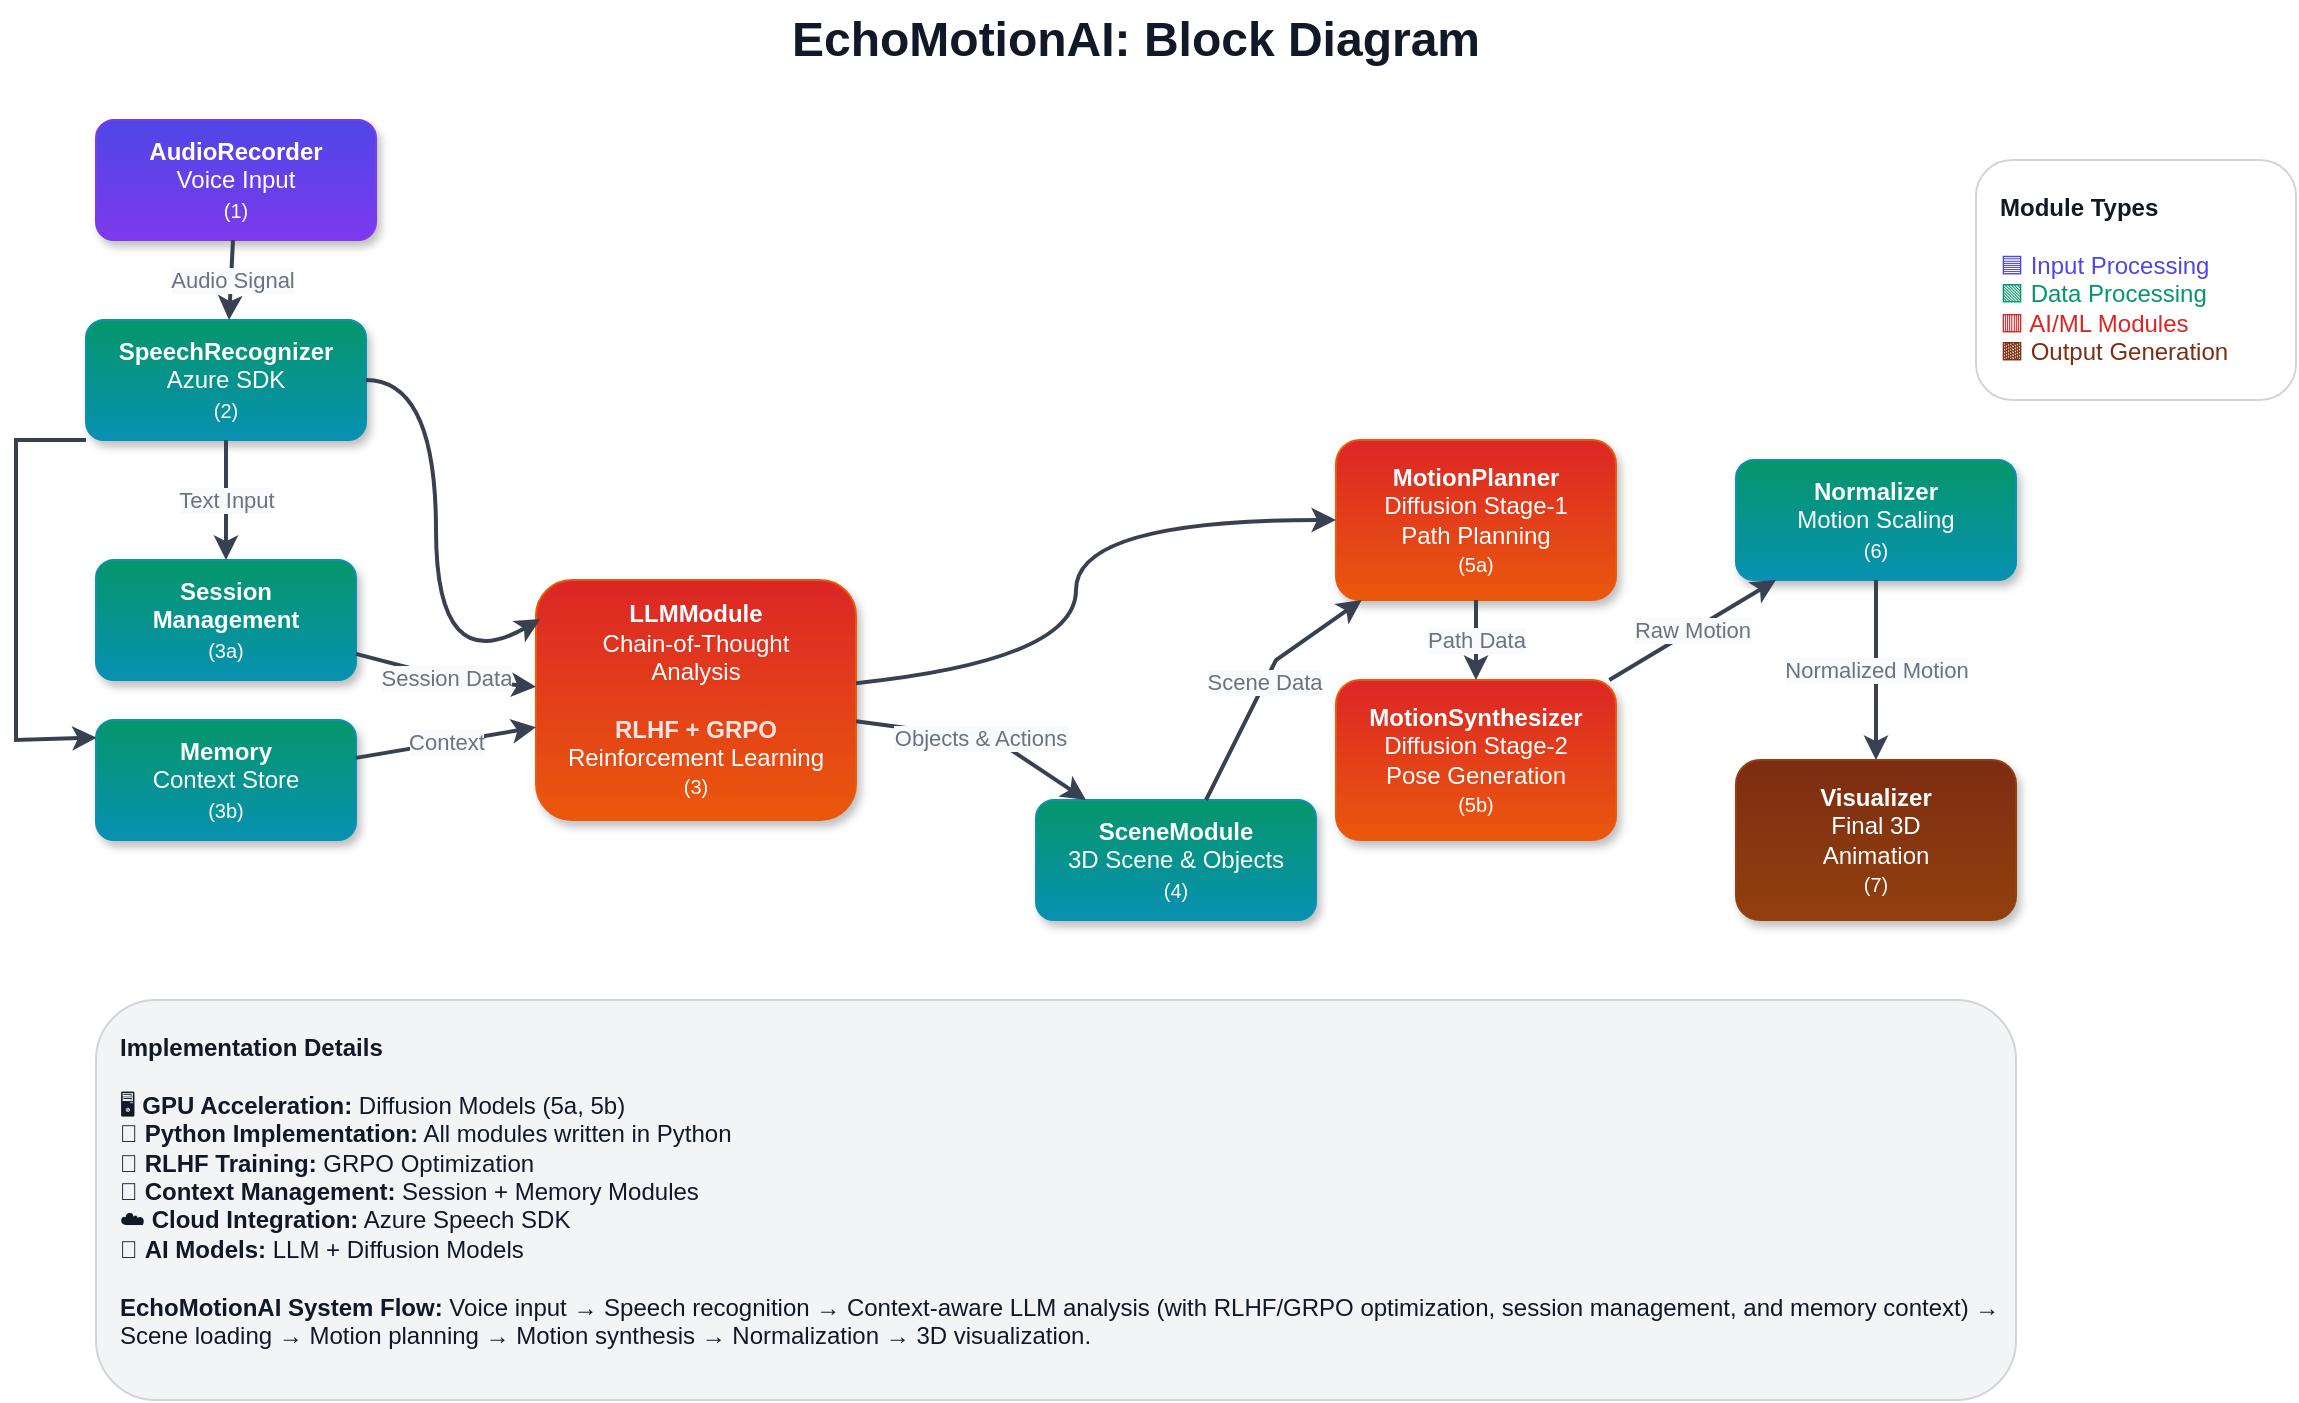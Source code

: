 <mxfile>
    <diagram name="EchoMotionAI" id="echo-motion-ai">
        <mxGraphModel dx="1258" dy="1126" grid="1" gridSize="10" guides="1" tooltips="1" connect="1" arrows="1" fold="1" page="1" pageScale="1" pageWidth="1200" pageHeight="800" math="0" shadow="0">
            <root>
                <mxCell id="0"/>
                <mxCell id="1" parent="0"/>
                <mxCell id="title" value="EchoMotionAI: Block Diagram" style="text;html=1;strokeColor=none;fillColor=none;align=center;verticalAlign=middle;whiteSpace=wrap;rounded=0;fontSize=24;fontStyle=1;fontColor=#111827;" parent="1" vertex="1">
                    <mxGeometry x="300" y="20" width="600" height="40" as="geometry"/>
                </mxCell>
                <mxCell id="audio-recorder" value="&lt;div&gt;&lt;b&gt;AudioRecorder&lt;/b&gt;&lt;/div&gt;&lt;div&gt;Voice Input&lt;/div&gt;&lt;div&gt;&lt;font size=&quot;1&quot;&gt;(1)&lt;/font&gt;&lt;/div&gt;" style="rounded=1;whiteSpace=wrap;html=1;fillColor=#4F46E5;strokeColor=#7C3AED;fontColor=#FFFFFF;gradientColor=#7C3AED;shadow=1;" parent="1" vertex="1">
                    <mxGeometry x="80" y="80" width="140" height="60" as="geometry"/>
                </mxCell>
                <mxCell id="speech-recognizer" value="&lt;div&gt;&lt;b&gt;SpeechRecognizer&lt;/b&gt;&lt;/div&gt;&lt;div&gt;Azure SDK&lt;/div&gt;&lt;div&gt;&lt;font size=&quot;1&quot;&gt;(2)&lt;/font&gt;&lt;/div&gt;" style="rounded=1;whiteSpace=wrap;html=1;fillColor=#059669;strokeColor=#0891B2;fontColor=#FFFFFF;gradientColor=#0891B2;shadow=1;" parent="1" vertex="1">
                    <mxGeometry x="75" y="180" width="140" height="60" as="geometry"/>
                </mxCell>
                <mxCell id="session-management" value="&lt;div&gt;&lt;b&gt;Session&lt;/b&gt;&lt;/div&gt;&lt;div&gt;&lt;b&gt;Management&lt;/b&gt;&lt;/div&gt;&lt;div&gt;&lt;font size=&quot;1&quot;&gt;(3a)&lt;/font&gt;&lt;/div&gt;" style="rounded=1;whiteSpace=wrap;html=1;fillColor=#059669;strokeColor=#0891B2;fontColor=#FFFFFF;gradientColor=#0891B2;shadow=1;" parent="1" vertex="1">
                    <mxGeometry x="80" y="300" width="130" height="60" as="geometry"/>
                </mxCell>
                <mxCell id="memory" value="&lt;div&gt;&lt;b&gt;Memory&lt;/b&gt;&lt;/div&gt;&lt;div&gt;Context Store&lt;/div&gt;&lt;div&gt;&lt;font size=&quot;1&quot;&gt;(3b)&lt;/font&gt;&lt;/div&gt;" style="rounded=1;whiteSpace=wrap;html=1;fillColor=#059669;strokeColor=#0891B2;fontColor=#FFFFFF;gradientColor=#0891B2;shadow=1;" parent="1" vertex="1">
                    <mxGeometry x="80" y="380" width="130" height="60" as="geometry"/>
                </mxCell>
                <mxCell id="llm-module" value="&lt;div&gt;&lt;b&gt;LLMModule&lt;/b&gt;&lt;/div&gt;&lt;div&gt;Chain-of-Thought&lt;/div&gt;&lt;div&gt;Analysis&lt;/div&gt;&lt;div&gt;&lt;br&gt;&lt;/div&gt;&lt;div&gt;&lt;b style=&quot;color: rgb(255, 228, 225);&quot;&gt;RLHF + GRPO&lt;/b&gt;&lt;/div&gt;&lt;div&gt;Reinforcement Learning&lt;/div&gt;&lt;div&gt;&lt;font size=&quot;1&quot;&gt;(3)&lt;/font&gt;&lt;/div&gt;" style="rounded=1;whiteSpace=wrap;html=1;fillColor=#DC2626;strokeColor=#EA580C;fontColor=#FFFFFF;gradientColor=#EA580C;shadow=1;" parent="1" vertex="1">
                    <mxGeometry x="300" y="310" width="160" height="120" as="geometry"/>
                </mxCell>
                <mxCell id="scene-module" value="&lt;div&gt;&lt;b&gt;SceneModule&lt;/b&gt;&lt;/div&gt;&lt;div&gt;3D Scene &amp;amp; Objects&lt;/div&gt;&lt;div&gt;&lt;font size=&quot;1&quot;&gt;(4)&lt;/font&gt;&lt;/div&gt;" style="rounded=1;whiteSpace=wrap;html=1;fillColor=#059669;strokeColor=#0891B2;fontColor=#FFFFFF;gradientColor=#0891B2;shadow=1;" parent="1" vertex="1">
                    <mxGeometry x="550" y="420" width="140" height="60" as="geometry"/>
                </mxCell>
                <mxCell id="motion-planner" value="&lt;div&gt;&lt;b&gt;MotionPlanner&lt;/b&gt;&lt;/div&gt;&lt;div&gt;Diffusion Stage-1&lt;/div&gt;&lt;div&gt;Path Planning&lt;/div&gt;&lt;div&gt;&lt;font size=&quot;1&quot;&gt;(5a)&lt;/font&gt;&lt;/div&gt;" style="rounded=1;whiteSpace=wrap;html=1;fillColor=#DC2626;strokeColor=#EA580C;fontColor=#FFFFFF;gradientColor=#EA580C;shadow=1;" parent="1" vertex="1">
                    <mxGeometry x="700" y="240" width="140" height="80" as="geometry"/>
                </mxCell>
                <mxCell id="motion-synthesizer" value="&lt;div&gt;&lt;b&gt;MotionSynthesizer&lt;/b&gt;&lt;/div&gt;&lt;div&gt;Diffusion Stage-2&lt;/div&gt;&lt;div&gt;Pose Generation&lt;/div&gt;&lt;div&gt;&lt;font size=&quot;1&quot;&gt;(5b)&lt;/font&gt;&lt;/div&gt;" style="rounded=1;whiteSpace=wrap;html=1;fillColor=#DC2626;strokeColor=#EA580C;fontColor=#FFFFFF;gradientColor=#EA580C;shadow=1;" parent="1" vertex="1">
                    <mxGeometry x="700" y="360" width="140" height="80" as="geometry"/>
                </mxCell>
                <mxCell id="normalizer" value="&lt;div&gt;&lt;b&gt;Normalizer&lt;/b&gt;&lt;/div&gt;&lt;div&gt;Motion Scaling&lt;/div&gt;&lt;div&gt;&lt;font size=&quot;1&quot;&gt;(6)&lt;/font&gt;&lt;/div&gt;" style="rounded=1;whiteSpace=wrap;html=1;fillColor=#059669;strokeColor=#0891B2;fontColor=#FFFFFF;gradientColor=#0891B2;shadow=1;" parent="1" vertex="1">
                    <mxGeometry x="900" y="250" width="140" height="60" as="geometry"/>
                </mxCell>
                <mxCell id="visualizer" value="&lt;div&gt;&lt;b&gt;Visualizer&lt;/b&gt;&lt;/div&gt;&lt;div&gt;Final 3D&lt;/div&gt;&lt;div&gt;Animation&lt;/div&gt;&lt;div&gt;&lt;font size=&quot;1&quot;&gt;(7)&lt;/font&gt;&lt;/div&gt;" style="rounded=1;whiteSpace=wrap;html=1;fillColor=#7C2D12;strokeColor=#92400E;fontColor=#FFFFFF;gradientColor=#92400E;shadow=1;" parent="1" vertex="1">
                    <mxGeometry x="900" y="400" width="140" height="80" as="geometry"/>
                </mxCell>
                <mxCell id="arrow-1-2" value="Audio Signal" style="endArrow=classic;html=1;rounded=0;strokeWidth=2;strokeColor=#374151;labelBackgroundColor=#F9FAFB;fontColor=#6B7280;" parent="1" source="audio-recorder" target="speech-recognizer" edge="1">
                    <mxGeometry width="50" height="50" relative="1" as="geometry">
                        <mxPoint x="150" y="140" as="sourcePoint"/>
                        <mxPoint x="150" y="180" as="targetPoint"/>
                    </mxGeometry>
                </mxCell>
                <mxCell id="arrow-2-3a" value="Text Input" style="endArrow=classic;html=1;rounded=0;strokeWidth=2;strokeColor=#374151;labelBackgroundColor=#F9FAFB;fontColor=#6B7280;" parent="1" source="speech-recognizer" target="session-management" edge="1">
                    <mxGeometry width="50" height="50" relative="1" as="geometry">
                        <mxPoint x="150" y="240" as="sourcePoint"/>
                        <mxPoint x="150" y="300" as="targetPoint"/>
                    </mxGeometry>
                </mxCell>
                <mxCell id="arrow-2-3b" value="" style="endArrow=classic;html=1;rounded=0;strokeWidth=2;strokeColor=#374151;exitX=0;exitY=1;exitDx=0;exitDy=0;entryX=0.003;entryY=0.147;entryDx=0;entryDy=0;entryPerimeter=0;" parent="1" source="speech-recognizer" target="memory" edge="1">
                    <mxGeometry width="50" height="50" relative="1" as="geometry">
                        <mxPoint x="150" y="240" as="sourcePoint"/>
                        <mxPoint x="150" y="390" as="targetPoint"/>
                        <Array as="points">
                            <mxPoint x="40" y="240"/>
                            <mxPoint x="40" y="390"/>
                        </Array>
                    </mxGeometry>
                </mxCell>
                <mxCell id="arrow-3a-3" value="Session Data" style="endArrow=classic;html=1;rounded=0;strokeWidth=2;strokeColor=#374151;labelBackgroundColor=#F9FAFB;fontColor=#6B7280;" parent="1" source="session-management" target="llm-module" edge="1">
                    <mxGeometry width="50" height="50" relative="1" as="geometry">
                        <mxPoint x="210" y="330" as="sourcePoint"/>
                        <mxPoint x="280" y="360" as="targetPoint"/>
                        <Array as="points">
                            <mxPoint x="260" y="360"/>
                        </Array>
                    </mxGeometry>
                </mxCell>
                <mxCell id="arrow-3b-3" value="Context" style="endArrow=classic;html=1;rounded=0;strokeWidth=2;strokeColor=#374151;labelBackgroundColor=#F9FAFB;fontColor=#6B7280;" parent="1" source="memory" target="llm-module" edge="1">
                    <mxGeometry width="50" height="50" relative="1" as="geometry">
                        <mxPoint x="210" y="420" as="sourcePoint"/>
                        <mxPoint x="280" y="400" as="targetPoint"/>
                    </mxGeometry>
                </mxCell>
                <mxCell id="arrow-2-3" value="" style="endArrow=classic;html=1;rounded=0;strokeWidth=2;strokeColor=#374151;curved=1;entryX=0.013;entryY=0.163;entryDx=0;entryDy=0;entryPerimeter=0;" parent="1" source="speech-recognizer" target="llm-module" edge="1">
                    <mxGeometry width="50" height="50" relative="1" as="geometry">
                        <mxPoint x="220" y="210" as="sourcePoint"/>
                        <mxPoint x="280" y="360" as="targetPoint"/>
                        <Array as="points">
                            <mxPoint x="250" y="210"/>
                            <mxPoint x="250" y="360"/>
                        </Array>
                    </mxGeometry>
                </mxCell>
                <mxCell id="arrow-3-4" value="Objects &amp; Actions" style="endArrow=classic;html=1;rounded=0;strokeWidth=2;strokeColor=#374151;labelBackgroundColor=#F9FAFB;fontColor=#6B7280;" parent="1" source="llm-module" target="scene-module" edge="1">
                    <mxGeometry width="50" height="50" relative="1" as="geometry">
                        <mxPoint x="440" y="370" as="sourcePoint"/>
                        <mxPoint x="500" y="350" as="targetPoint"/>
                        <Array as="points">
                            <mxPoint x="530" y="390"/>
                        </Array>
                    </mxGeometry>
                </mxCell>
                <mxCell id="arrow-3-5a" value="" style="endArrow=classic;html=1;rounded=0;strokeWidth=2;strokeColor=#374151;curved=1;" parent="1" source="llm-module" target="motion-planner" edge="1">
                    <mxGeometry width="50" height="50" relative="1" as="geometry">
                        <mxPoint x="440" y="350" as="sourcePoint"/>
                        <mxPoint x="700" y="280" as="targetPoint"/>
                        <Array as="points">
                            <mxPoint x="570" y="350"/>
                            <mxPoint x="570" y="280"/>
                        </Array>
                    </mxGeometry>
                </mxCell>
                <mxCell id="arrow-4-5a" value="Scene Data" style="endArrow=classic;html=1;rounded=0;strokeWidth=2;strokeColor=#374151;labelBackgroundColor=#F9FAFB;fontColor=#6B7280;" parent="1" source="scene-module" target="motion-planner" edge="1">
                    <mxGeometry width="50" height="50" relative="1" as="geometry">
                        <mxPoint x="640" y="340" as="sourcePoint"/>
                        <mxPoint x="700" y="300" as="targetPoint"/>
                        <Array as="points">
                            <mxPoint x="670" y="350"/>
                        </Array>
                    </mxGeometry>
                </mxCell>
                <mxCell id="arrow-5a-5b" value="Path Data" style="endArrow=classic;html=1;rounded=0;strokeWidth=2;strokeColor=#374151;labelBackgroundColor=#F9FAFB;fontColor=#6B7280;" parent="1" source="motion-planner" target="motion-synthesizer" edge="1">
                    <mxGeometry width="50" height="50" relative="1" as="geometry">
                        <mxPoint x="770" y="320" as="sourcePoint"/>
                        <mxPoint x="770" y="360" as="targetPoint"/>
                    </mxGeometry>
                </mxCell>
                <mxCell id="arrow-5b-6" value="Raw Motion" style="endArrow=classic;html=1;rounded=0;strokeWidth=2;strokeColor=#374151;labelBackgroundColor=#F9FAFB;fontColor=#6B7280;" parent="1" source="motion-synthesizer" target="normalizer" edge="1">
                    <mxGeometry width="50" height="50" relative="1" as="geometry">
                        <mxPoint x="840" y="390" as="sourcePoint"/>
                        <mxPoint x="900" y="330" as="targetPoint"/>
                    </mxGeometry>
                </mxCell>
                <mxCell id="arrow-6-7" value="Normalized Motion" style="endArrow=classic;html=1;rounded=0;strokeWidth=2;strokeColor=#374151;labelBackgroundColor=#F9FAFB;fontColor=#6B7280;" parent="1" source="normalizer" target="visualizer" edge="1">
                    <mxGeometry width="50" height="50" relative="1" as="geometry">
                        <mxPoint x="970" y="360" as="sourcePoint"/>
                        <mxPoint x="970" y="400" as="targetPoint"/>
                    </mxGeometry>
                </mxCell>
                <mxCell id="impl-details" value="&lt;div&gt;&lt;b&gt;Implementation Details&lt;/b&gt;&lt;/div&gt;&lt;div&gt;&lt;br&gt;&lt;/div&gt;&lt;div&gt;🖥️ &lt;b&gt;GPU Acceleration:&lt;/b&gt; Diffusion Models (5a, 5b)&lt;/div&gt;&lt;div&gt;🐍 &lt;b&gt;Python Implementation:&lt;/b&gt; All modules written in Python&lt;/div&gt;&lt;div&gt;🧠 &lt;b&gt;RLHF Training:&lt;/b&gt; GRPO Optimization&lt;/div&gt;&lt;div&gt;💾 &lt;b&gt;Context Management:&lt;/b&gt; Session + Memory Modules&lt;/div&gt;&lt;div&gt;☁️ &lt;b&gt;Cloud Integration:&lt;/b&gt; Azure Speech SDK&lt;/div&gt;&lt;div&gt;🤖 &lt;b&gt;AI Models:&lt;/b&gt; LLM + Diffusion Models&lt;/div&gt;&lt;div&gt;&lt;br&gt;&lt;/div&gt;&lt;div&gt;&lt;b&gt;EchoMotionAI System Flow:&lt;/b&gt; Voice input → Speech recognition → Context-aware LLM analysis (with RLHF/GRPO optimization, session management, and memory context) → Scene loading → Motion planning → Motion synthesis → Normalization → 3D visualization.&lt;/div&gt;" style="rounded=1;whiteSpace=wrap;html=1;fillColor=#F3F4F6;strokeColor=#D1D5DB;fontColor=#111827;align=left;verticalAlign=top;spacingLeft=10;spacingTop=10;" parent="1" vertex="1">
                    <mxGeometry x="80" y="520" width="960" height="200" as="geometry"/>
                </mxCell>
                <mxCell id="legend" value="&lt;div&gt;&lt;b&gt;Module Types&lt;/b&gt;&lt;/div&gt;&lt;div&gt;&lt;br&gt;&lt;/div&gt;&lt;div style=&quot;color: rgb(79, 70, 229);&quot;&gt;🟦 Input Processing&lt;/div&gt;&lt;div style=&quot;color: rgb(5, 150, 105);&quot;&gt;🟩 Data Processing&lt;/div&gt;&lt;div style=&quot;color: rgb(220, 38, 38);&quot;&gt;🟥 AI/ML Modules&lt;/div&gt;&lt;div style=&quot;color: rgb(124, 45, 18);&quot;&gt;🟫 Output Generation&lt;/div&gt;" style="rounded=1;whiteSpace=wrap;html=1;fillColor=#FFFFFF;strokeColor=#D1D5DB;fontColor=#111827;align=left;verticalAlign=top;spacingLeft=10;spacingTop=10;" parent="1" vertex="1">
                    <mxGeometry x="1020" y="100" width="160" height="120" as="geometry"/>
                </mxCell>
            </root>
        </mxGraphModel>
    </diagram>
</mxfile>